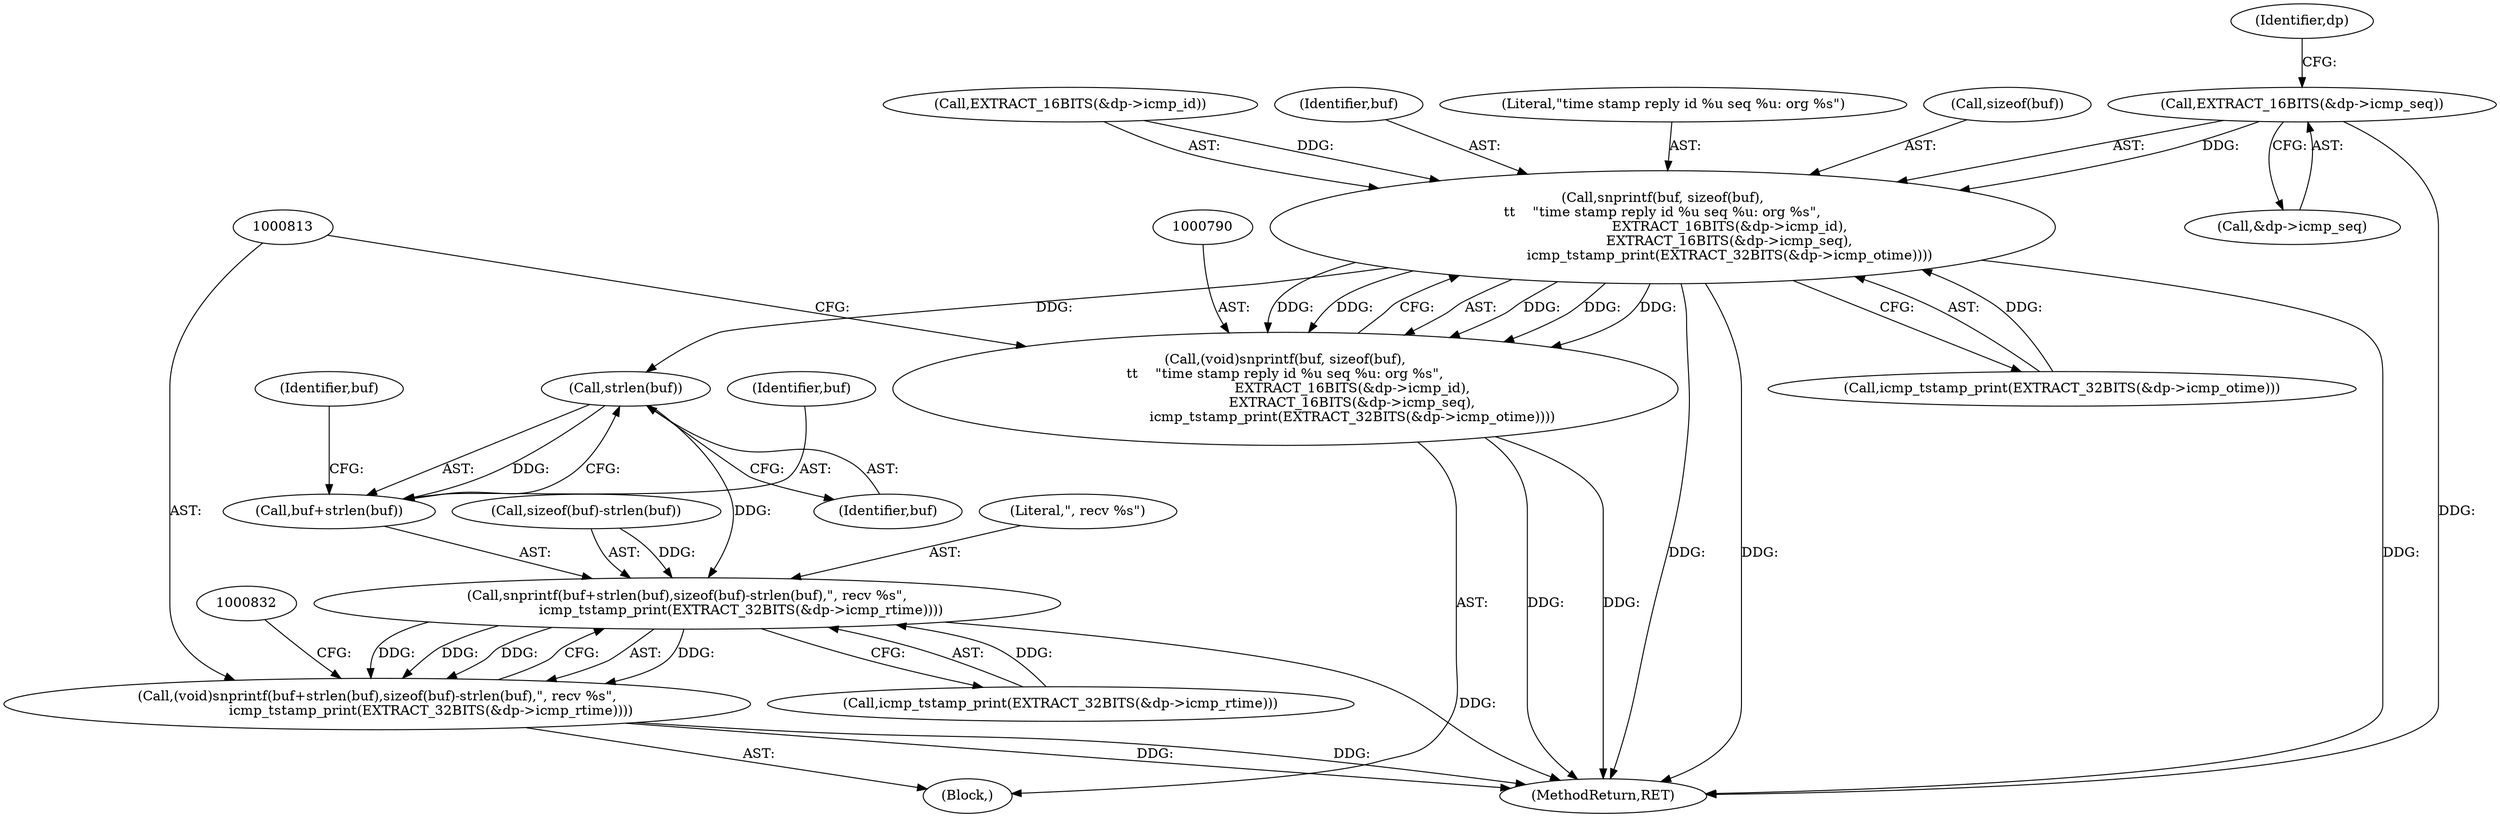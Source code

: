 digraph "0_tcpdump_1a1bce0526a77b62e41531b00f8bb5e21fd4f3a3@pointer" {
"1000801" [label="(Call,EXTRACT_16BITS(&dp->icmp_seq))"];
"1000791" [label="(Call,snprintf(buf, sizeof(buf),\n\t\t    \"time stamp reply id %u seq %u: org %s\",\n                               EXTRACT_16BITS(&dp->icmp_id),\n                               EXTRACT_16BITS(&dp->icmp_seq),\n                               icmp_tstamp_print(EXTRACT_32BITS(&dp->icmp_otime))))"];
"1000789" [label="(Call,(void)snprintf(buf, sizeof(buf),\n\t\t    \"time stamp reply id %u seq %u: org %s\",\n                               EXTRACT_16BITS(&dp->icmp_id),\n                               EXTRACT_16BITS(&dp->icmp_seq),\n                               icmp_tstamp_print(EXTRACT_32BITS(&dp->icmp_otime))))"];
"1000817" [label="(Call,strlen(buf))"];
"1000814" [label="(Call,snprintf(buf+strlen(buf),sizeof(buf)-strlen(buf),\", recv %s\",\n                         icmp_tstamp_print(EXTRACT_32BITS(&dp->icmp_rtime))))"];
"1000812" [label="(Call,(void)snprintf(buf+strlen(buf),sizeof(buf)-strlen(buf),\", recv %s\",\n                         icmp_tstamp_print(EXTRACT_32BITS(&dp->icmp_rtime))))"];
"1000815" [label="(Call,buf+strlen(buf))"];
"1000819" [label="(Call,sizeof(buf)-strlen(buf))"];
"1000812" [label="(Call,(void)snprintf(buf+strlen(buf),sizeof(buf)-strlen(buf),\", recv %s\",\n                         icmp_tstamp_print(EXTRACT_32BITS(&dp->icmp_rtime))))"];
"1000792" [label="(Identifier,buf)"];
"1000806" [label="(Call,icmp_tstamp_print(EXTRACT_32BITS(&dp->icmp_otime)))"];
"1000824" [label="(Literal,\", recv %s\")"];
"1000825" [label="(Call,icmp_tstamp_print(EXTRACT_32BITS(&dp->icmp_rtime)))"];
"1000162" [label="(Block,)"];
"1000821" [label="(Identifier,buf)"];
"1000795" [label="(Literal,\"time stamp reply id %u seq %u: org %s\")"];
"1000793" [label="(Call,sizeof(buf))"];
"1000810" [label="(Identifier,dp)"];
"1000817" [label="(Call,strlen(buf))"];
"1000815" [label="(Call,buf+strlen(buf))"];
"1000816" [label="(Identifier,buf)"];
"1000791" [label="(Call,snprintf(buf, sizeof(buf),\n\t\t    \"time stamp reply id %u seq %u: org %s\",\n                               EXTRACT_16BITS(&dp->icmp_id),\n                               EXTRACT_16BITS(&dp->icmp_seq),\n                               icmp_tstamp_print(EXTRACT_32BITS(&dp->icmp_otime))))"];
"1000796" [label="(Call,EXTRACT_16BITS(&dp->icmp_id))"];
"1000801" [label="(Call,EXTRACT_16BITS(&dp->icmp_seq))"];
"1000789" [label="(Call,(void)snprintf(buf, sizeof(buf),\n\t\t    \"time stamp reply id %u seq %u: org %s\",\n                               EXTRACT_16BITS(&dp->icmp_id),\n                               EXTRACT_16BITS(&dp->icmp_seq),\n                               icmp_tstamp_print(EXTRACT_32BITS(&dp->icmp_otime))))"];
"1000802" [label="(Call,&dp->icmp_seq)"];
"1000814" [label="(Call,snprintf(buf+strlen(buf),sizeof(buf)-strlen(buf),\", recv %s\",\n                         icmp_tstamp_print(EXTRACT_32BITS(&dp->icmp_rtime))))"];
"1001279" [label="(MethodReturn,RET)"];
"1000818" [label="(Identifier,buf)"];
"1000801" -> "1000791"  [label="AST: "];
"1000801" -> "1000802"  [label="CFG: "];
"1000802" -> "1000801"  [label="AST: "];
"1000810" -> "1000801"  [label="CFG: "];
"1000801" -> "1001279"  [label="DDG: "];
"1000801" -> "1000791"  [label="DDG: "];
"1000791" -> "1000789"  [label="AST: "];
"1000791" -> "1000806"  [label="CFG: "];
"1000792" -> "1000791"  [label="AST: "];
"1000793" -> "1000791"  [label="AST: "];
"1000795" -> "1000791"  [label="AST: "];
"1000796" -> "1000791"  [label="AST: "];
"1000806" -> "1000791"  [label="AST: "];
"1000789" -> "1000791"  [label="CFG: "];
"1000791" -> "1001279"  [label="DDG: "];
"1000791" -> "1001279"  [label="DDG: "];
"1000791" -> "1001279"  [label="DDG: "];
"1000791" -> "1000789"  [label="DDG: "];
"1000791" -> "1000789"  [label="DDG: "];
"1000791" -> "1000789"  [label="DDG: "];
"1000791" -> "1000789"  [label="DDG: "];
"1000791" -> "1000789"  [label="DDG: "];
"1000796" -> "1000791"  [label="DDG: "];
"1000806" -> "1000791"  [label="DDG: "];
"1000791" -> "1000817"  [label="DDG: "];
"1000789" -> "1000162"  [label="AST: "];
"1000790" -> "1000789"  [label="AST: "];
"1000813" -> "1000789"  [label="CFG: "];
"1000789" -> "1001279"  [label="DDG: "];
"1000789" -> "1001279"  [label="DDG: "];
"1000817" -> "1000815"  [label="AST: "];
"1000817" -> "1000818"  [label="CFG: "];
"1000818" -> "1000817"  [label="AST: "];
"1000815" -> "1000817"  [label="CFG: "];
"1000817" -> "1000814"  [label="DDG: "];
"1000817" -> "1000815"  [label="DDG: "];
"1000814" -> "1000812"  [label="AST: "];
"1000814" -> "1000825"  [label="CFG: "];
"1000815" -> "1000814"  [label="AST: "];
"1000819" -> "1000814"  [label="AST: "];
"1000824" -> "1000814"  [label="AST: "];
"1000825" -> "1000814"  [label="AST: "];
"1000812" -> "1000814"  [label="CFG: "];
"1000814" -> "1001279"  [label="DDG: "];
"1000814" -> "1000812"  [label="DDG: "];
"1000814" -> "1000812"  [label="DDG: "];
"1000814" -> "1000812"  [label="DDG: "];
"1000814" -> "1000812"  [label="DDG: "];
"1000819" -> "1000814"  [label="DDG: "];
"1000825" -> "1000814"  [label="DDG: "];
"1000812" -> "1000162"  [label="AST: "];
"1000813" -> "1000812"  [label="AST: "];
"1000832" -> "1000812"  [label="CFG: "];
"1000812" -> "1001279"  [label="DDG: "];
"1000812" -> "1001279"  [label="DDG: "];
"1000816" -> "1000815"  [label="AST: "];
"1000821" -> "1000815"  [label="CFG: "];
}
